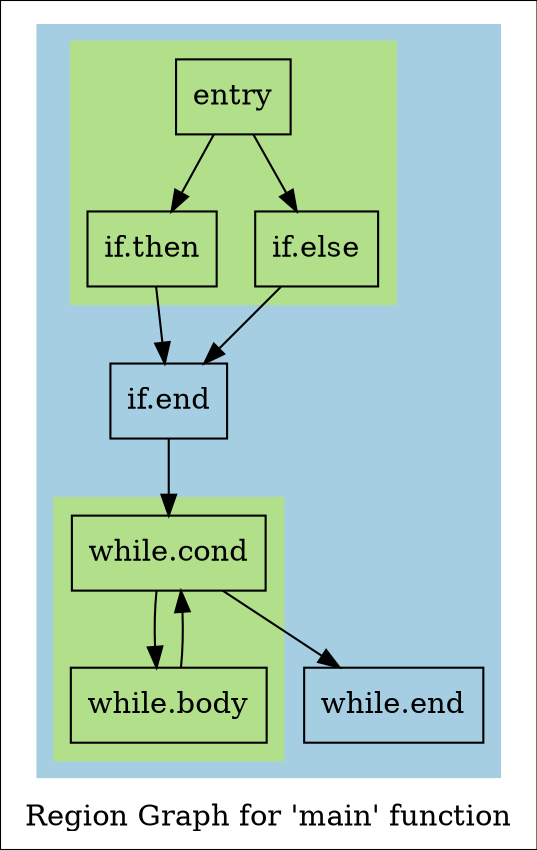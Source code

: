 digraph "Region Graph for 'main' function" {
	label="Region Graph for 'main' function";

	Node0x1130c70 [shape=record,label="{entry}"];
	Node0x1130c70 -> Node0x1135d90;
	Node0x1130c70 -> Node0x112d7a0;
	Node0x1135d90 [shape=record,label="{if.then}"];
	Node0x1135d90 -> Node0x1131120;
	Node0x1131120 [shape=record,label="{if.end}"];
	Node0x1131120 -> Node0x11336f0;
	Node0x11336f0 [shape=record,label="{while.cond}"];
	Node0x11336f0 -> Node0x1127140;
	Node0x11336f0 -> Node0x112cfa0;
	Node0x1127140 [shape=record,label="{while.body}"];
	Node0x1127140 -> Node0x11336f0[constraint=false];
	Node0x112cfa0 [shape=record,label="{while.end}"];
	Node0x112d7a0 [shape=record,label="{if.else}"];
	Node0x112d7a0 -> Node0x1131120;
	colorscheme = "paired12"
        subgraph cluster_0x1133750 {
          label = "";
          style = filled;
          color = 1
          subgraph cluster_0x11046b0 {
            label = "";
            style = filled;
            color = 3
            Node0x1130c70;
            Node0x1135d90;
            Node0x112d7a0;
          }
          subgraph cluster_0x1103d80 {
            label = "";
            style = filled;
            color = 3
            Node0x11336f0;
            Node0x1127140;
          }
          Node0x1131120;
          Node0x112cfa0;
        }
}
